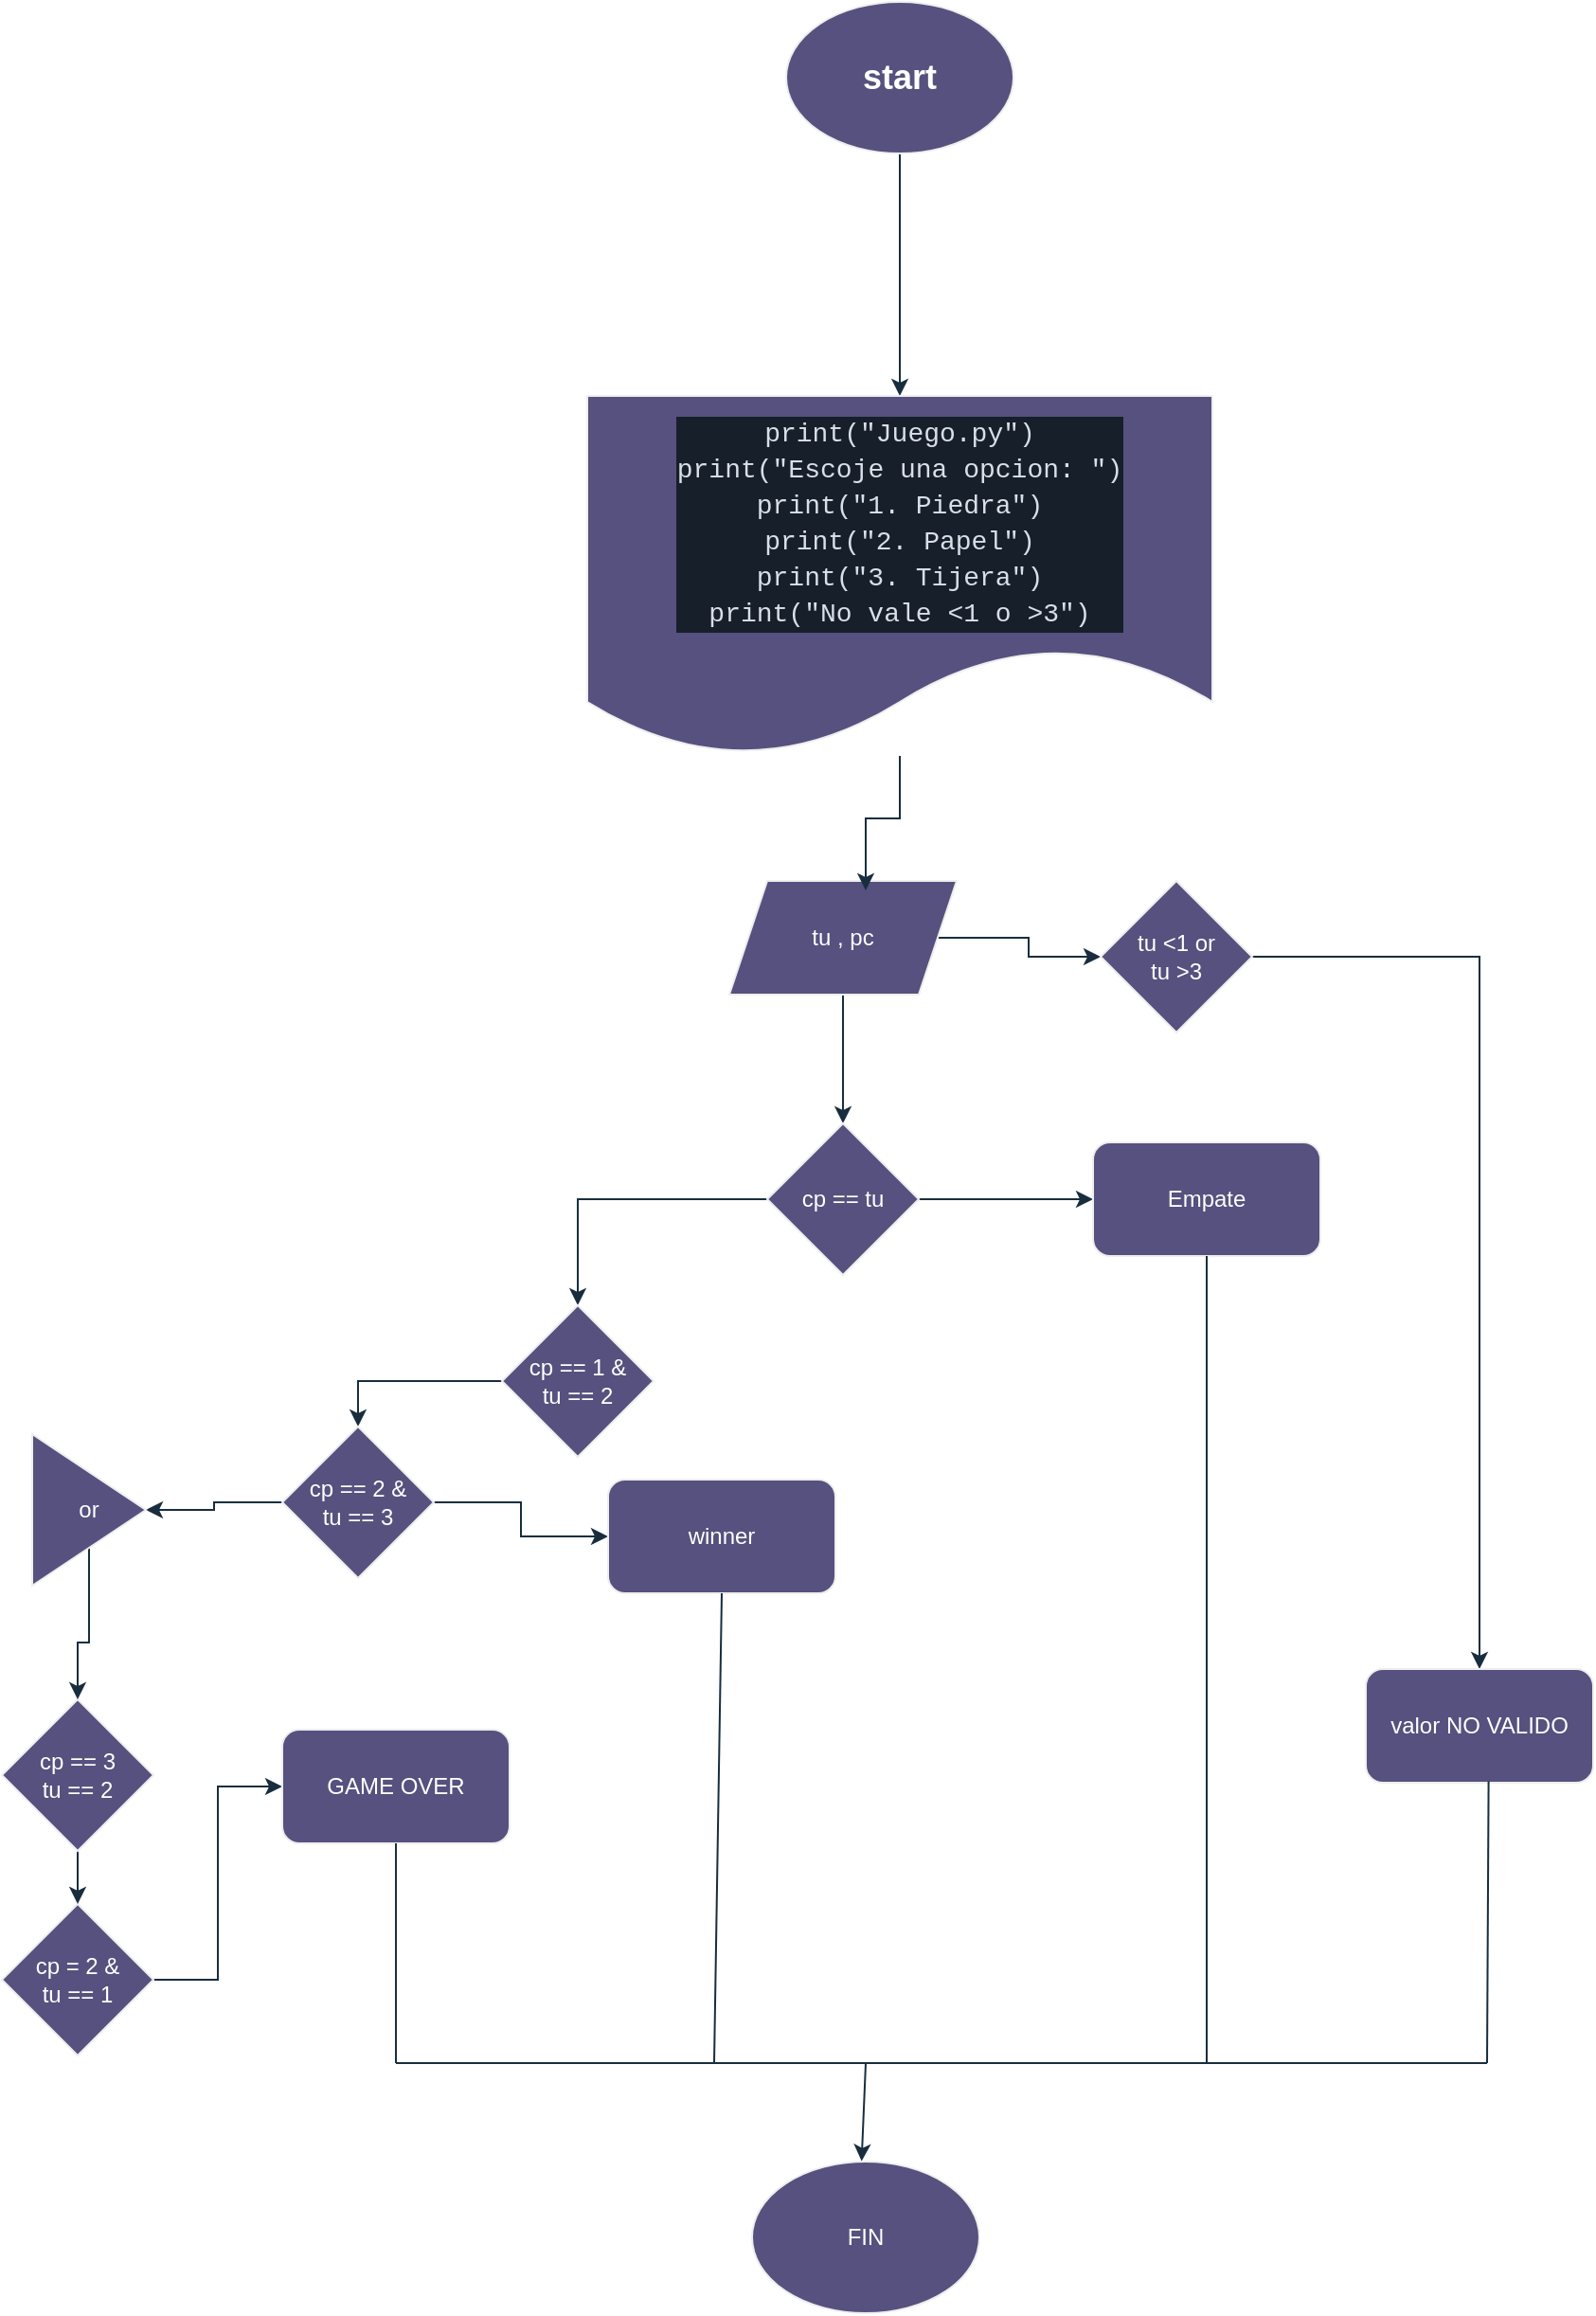 <mxfile version="26.0.9">
  <diagram id="C5RBs43oDa-KdzZeNtuy" name="Page-1">
    <mxGraphModel dx="1354" dy="806" grid="1" gridSize="4" guides="1" tooltips="1" connect="1" arrows="1" fold="1" page="1" pageScale="1" pageWidth="3300" pageHeight="4681" background="none" math="0" shadow="0">
      <root>
        <mxCell id="WIyWlLk6GJQsqaUBKTNV-0" />
        <mxCell id="WIyWlLk6GJQsqaUBKTNV-1" parent="WIyWlLk6GJQsqaUBKTNV-0" />
        <mxCell id="oZaSaE7AI_0BtDsV-UUJ-3" style="edgeStyle=orthogonalEdgeStyle;rounded=0;orthogonalLoop=1;jettySize=auto;html=1;entryX=0.5;entryY=0;entryDx=0;entryDy=0;labelBackgroundColor=none;strokeColor=#182E3E;fontColor=default;" edge="1" parent="WIyWlLk6GJQsqaUBKTNV-1" source="oZaSaE7AI_0BtDsV-UUJ-0" target="oZaSaE7AI_0BtDsV-UUJ-2">
          <mxGeometry relative="1" as="geometry" />
        </mxCell>
        <mxCell id="oZaSaE7AI_0BtDsV-UUJ-0" value="&lt;h2&gt;start&lt;/h2&gt;" style="ellipse;whiteSpace=wrap;html=1;fillColor=#56517E;strokeColor=#EEEEEE;labelBackgroundColor=none;fontColor=#FFFFFF;" vertex="1" parent="WIyWlLk6GJQsqaUBKTNV-1">
          <mxGeometry x="1530" y="108" width="120" height="80" as="geometry" />
        </mxCell>
        <mxCell id="oZaSaE7AI_0BtDsV-UUJ-6" style="edgeStyle=orthogonalEdgeStyle;rounded=0;orthogonalLoop=1;jettySize=auto;html=1;labelBackgroundColor=none;strokeColor=#182E3E;fontColor=default;" edge="1" parent="WIyWlLk6GJQsqaUBKTNV-1" source="oZaSaE7AI_0BtDsV-UUJ-1" target="oZaSaE7AI_0BtDsV-UUJ-5">
          <mxGeometry relative="1" as="geometry" />
        </mxCell>
        <mxCell id="oZaSaE7AI_0BtDsV-UUJ-46" style="edgeStyle=orthogonalEdgeStyle;rounded=0;orthogonalLoop=1;jettySize=auto;html=1;strokeColor=#182E3E;" edge="1" parent="WIyWlLk6GJQsqaUBKTNV-1" source="oZaSaE7AI_0BtDsV-UUJ-1" target="oZaSaE7AI_0BtDsV-UUJ-45">
          <mxGeometry relative="1" as="geometry" />
        </mxCell>
        <mxCell id="oZaSaE7AI_0BtDsV-UUJ-1" value="tu , pc" style="shape=parallelogram;perimeter=parallelogramPerimeter;whiteSpace=wrap;html=1;fixedSize=1;fillColor=#56517E;fontColor=#FFFFFF;strokeColor=#EEEEEE;labelBackgroundColor=none;" vertex="1" parent="WIyWlLk6GJQsqaUBKTNV-1">
          <mxGeometry x="1500" y="572" width="120" height="60" as="geometry" />
        </mxCell>
        <mxCell id="oZaSaE7AI_0BtDsV-UUJ-2" value="&lt;div style=&quot;color: rgb(217, 223, 231); background-color: rgb(23, 31, 43); font-family: &amp;quot;Victor Mono Thin&amp;quot;, Consolas, &amp;quot;Courier New&amp;quot;, monospace; font-size: 14px; line-height: 19px; white-space: pre;&quot;&gt;&lt;div&gt;print(&quot;Juego.py&quot;)&lt;/div&gt;&lt;div&gt;print(&quot;Escoje una opcion: &quot;)&lt;/div&gt;&lt;div&gt;print(&quot;1. Piedra&quot;)&lt;/div&gt;&lt;div&gt;print(&quot;2. Papel&quot;)&lt;/div&gt;&lt;div&gt;print(&quot;3. Tijera&quot;)&lt;/div&gt;&lt;div&gt;print(&quot;No vale &amp;lt;1 o &amp;gt;3&quot;)&lt;/div&gt;&lt;/div&gt;" style="shape=document;whiteSpace=wrap;html=1;boundedLbl=1;fillColor=#56517E;strokeColor=#EEEEEE;labelBackgroundColor=none;fontColor=#FFFFFF;" vertex="1" parent="WIyWlLk6GJQsqaUBKTNV-1">
          <mxGeometry x="1425" y="316" width="330" height="190" as="geometry" />
        </mxCell>
        <mxCell id="oZaSaE7AI_0BtDsV-UUJ-4" style="edgeStyle=orthogonalEdgeStyle;rounded=0;orthogonalLoop=1;jettySize=auto;html=1;entryX=0.6;entryY=0.083;entryDx=0;entryDy=0;entryPerimeter=0;labelBackgroundColor=none;strokeColor=#182E3E;fontColor=default;" edge="1" parent="WIyWlLk6GJQsqaUBKTNV-1" source="oZaSaE7AI_0BtDsV-UUJ-2" target="oZaSaE7AI_0BtDsV-UUJ-1">
          <mxGeometry relative="1" as="geometry" />
        </mxCell>
        <mxCell id="oZaSaE7AI_0BtDsV-UUJ-12" style="edgeStyle=orthogonalEdgeStyle;rounded=0;orthogonalLoop=1;jettySize=auto;html=1;labelBackgroundColor=none;strokeColor=#182E3E;fontColor=default;" edge="1" parent="WIyWlLk6GJQsqaUBKTNV-1" source="oZaSaE7AI_0BtDsV-UUJ-5" target="oZaSaE7AI_0BtDsV-UUJ-9">
          <mxGeometry relative="1" as="geometry" />
        </mxCell>
        <mxCell id="oZaSaE7AI_0BtDsV-UUJ-28" style="edgeStyle=orthogonalEdgeStyle;rounded=0;orthogonalLoop=1;jettySize=auto;html=1;entryX=0.5;entryY=0;entryDx=0;entryDy=0;strokeColor=#182E3E;" edge="1" parent="WIyWlLk6GJQsqaUBKTNV-1" source="oZaSaE7AI_0BtDsV-UUJ-5" target="oZaSaE7AI_0BtDsV-UUJ-16">
          <mxGeometry relative="1" as="geometry" />
        </mxCell>
        <mxCell id="oZaSaE7AI_0BtDsV-UUJ-5" value="cp == tu" style="rhombus;whiteSpace=wrap;html=1;labelBackgroundColor=none;fillColor=#56517E;strokeColor=#EEEEEE;fontColor=#FFFFFF;" vertex="1" parent="WIyWlLk6GJQsqaUBKTNV-1">
          <mxGeometry x="1520" y="700" width="80" height="80" as="geometry" />
        </mxCell>
        <mxCell id="oZaSaE7AI_0BtDsV-UUJ-9" value="Empate" style="rounded=1;whiteSpace=wrap;html=1;labelBackgroundColor=none;fillColor=#56517E;strokeColor=#EEEEEE;fontColor=#FFFFFF;" vertex="1" parent="WIyWlLk6GJQsqaUBKTNV-1">
          <mxGeometry x="1692" y="710" width="120" height="60" as="geometry" />
        </mxCell>
        <mxCell id="oZaSaE7AI_0BtDsV-UUJ-13" value="FIN" style="ellipse;whiteSpace=wrap;html=1;labelBackgroundColor=none;fillColor=#56517E;strokeColor=#EEEEEE;fontColor=#FFFFFF;" vertex="1" parent="WIyWlLk6GJQsqaUBKTNV-1">
          <mxGeometry x="1512" y="1248" width="120" height="80" as="geometry" />
        </mxCell>
        <mxCell id="oZaSaE7AI_0BtDsV-UUJ-19" style="edgeStyle=orthogonalEdgeStyle;rounded=0;orthogonalLoop=1;jettySize=auto;html=1;entryX=0.5;entryY=0;entryDx=0;entryDy=0;strokeColor=#182E3E;" edge="1" parent="WIyWlLk6GJQsqaUBKTNV-1" source="oZaSaE7AI_0BtDsV-UUJ-16" target="oZaSaE7AI_0BtDsV-UUJ-18">
          <mxGeometry relative="1" as="geometry" />
        </mxCell>
        <mxCell id="oZaSaE7AI_0BtDsV-UUJ-16" value="cp == 1 &amp;amp;&lt;div&gt;tu == 2&lt;/div&gt;" style="rhombus;whiteSpace=wrap;html=1;strokeColor=#EEEEEE;fontColor=#FFFFFF;fillColor=#56517E;" vertex="1" parent="WIyWlLk6GJQsqaUBKTNV-1">
          <mxGeometry x="1380" y="796" width="80" height="80" as="geometry" />
        </mxCell>
        <mxCell id="oZaSaE7AI_0BtDsV-UUJ-23" style="edgeStyle=orthogonalEdgeStyle;rounded=0;orthogonalLoop=1;jettySize=auto;html=1;entryX=0;entryY=0.5;entryDx=0;entryDy=0;strokeColor=#182E3E;" edge="1" parent="WIyWlLk6GJQsqaUBKTNV-1" source="oZaSaE7AI_0BtDsV-UUJ-18" target="oZaSaE7AI_0BtDsV-UUJ-22">
          <mxGeometry relative="1" as="geometry" />
        </mxCell>
        <mxCell id="oZaSaE7AI_0BtDsV-UUJ-35" style="edgeStyle=orthogonalEdgeStyle;rounded=0;orthogonalLoop=1;jettySize=auto;html=1;strokeColor=#182E3E;" edge="1" parent="WIyWlLk6GJQsqaUBKTNV-1" source="oZaSaE7AI_0BtDsV-UUJ-18" target="oZaSaE7AI_0BtDsV-UUJ-34">
          <mxGeometry relative="1" as="geometry" />
        </mxCell>
        <mxCell id="oZaSaE7AI_0BtDsV-UUJ-18" value="cp == 2 &amp;amp;&lt;div&gt;tu == 3&lt;/div&gt;" style="rhombus;whiteSpace=wrap;html=1;strokeColor=#EEEEEE;fontColor=#FFFFFF;fillColor=#56517E;" vertex="1" parent="WIyWlLk6GJQsqaUBKTNV-1">
          <mxGeometry x="1264" y="860" width="80" height="80" as="geometry" />
        </mxCell>
        <mxCell id="oZaSaE7AI_0BtDsV-UUJ-22" value="winner" style="rounded=1;whiteSpace=wrap;html=1;strokeColor=#EEEEEE;fontColor=#FFFFFF;fillColor=#56517E;" vertex="1" parent="WIyWlLk6GJQsqaUBKTNV-1">
          <mxGeometry x="1436" y="888" width="120" height="60" as="geometry" />
        </mxCell>
        <mxCell id="oZaSaE7AI_0BtDsV-UUJ-39" style="edgeStyle=orthogonalEdgeStyle;rounded=0;orthogonalLoop=1;jettySize=auto;html=1;entryX=0;entryY=0.5;entryDx=0;entryDy=0;strokeColor=#182E3E;" edge="1" parent="WIyWlLk6GJQsqaUBKTNV-1" source="oZaSaE7AI_0BtDsV-UUJ-30" target="oZaSaE7AI_0BtDsV-UUJ-38">
          <mxGeometry relative="1" as="geometry" />
        </mxCell>
        <mxCell id="oZaSaE7AI_0BtDsV-UUJ-30" value="cp = 2 &amp;amp;&lt;div&gt;tu == 1&lt;/div&gt;" style="rhombus;whiteSpace=wrap;html=1;strokeColor=#EEEEEE;fontColor=#FFFFFF;fillColor=#56517E;" vertex="1" parent="WIyWlLk6GJQsqaUBKTNV-1">
          <mxGeometry x="1116" y="1112" width="80" height="80" as="geometry" />
        </mxCell>
        <mxCell id="oZaSaE7AI_0BtDsV-UUJ-37" style="edgeStyle=orthogonalEdgeStyle;rounded=0;orthogonalLoop=1;jettySize=auto;html=1;strokeColor=#182E3E;" edge="1" parent="WIyWlLk6GJQsqaUBKTNV-1" source="oZaSaE7AI_0BtDsV-UUJ-31" target="oZaSaE7AI_0BtDsV-UUJ-30">
          <mxGeometry relative="1" as="geometry" />
        </mxCell>
        <mxCell id="oZaSaE7AI_0BtDsV-UUJ-31" value="cp == 3&lt;div&gt;tu == 2&lt;/div&gt;" style="rhombus;whiteSpace=wrap;html=1;strokeColor=#EEEEEE;fontColor=#FFFFFF;fillColor=#56517E;" vertex="1" parent="WIyWlLk6GJQsqaUBKTNV-1">
          <mxGeometry x="1116" y="1004" width="80" height="80" as="geometry" />
        </mxCell>
        <mxCell id="oZaSaE7AI_0BtDsV-UUJ-36" style="edgeStyle=orthogonalEdgeStyle;rounded=0;orthogonalLoop=1;jettySize=auto;html=1;entryX=0.5;entryY=0;entryDx=0;entryDy=0;strokeColor=#182E3E;" edge="1" parent="WIyWlLk6GJQsqaUBKTNV-1" source="oZaSaE7AI_0BtDsV-UUJ-34" target="oZaSaE7AI_0BtDsV-UUJ-31">
          <mxGeometry relative="1" as="geometry" />
        </mxCell>
        <mxCell id="oZaSaE7AI_0BtDsV-UUJ-34" value="or" style="triangle;whiteSpace=wrap;html=1;strokeColor=#EEEEEE;fontColor=#FFFFFF;fillColor=#56517E;" vertex="1" parent="WIyWlLk6GJQsqaUBKTNV-1">
          <mxGeometry x="1132" y="864" width="60" height="80" as="geometry" />
        </mxCell>
        <mxCell id="oZaSaE7AI_0BtDsV-UUJ-38" value="GAME OVER" style="rounded=1;whiteSpace=wrap;html=1;strokeColor=#EEEEEE;fontColor=#FFFFFF;fillColor=#56517E;" vertex="1" parent="WIyWlLk6GJQsqaUBKTNV-1">
          <mxGeometry x="1264" y="1020" width="120" height="60" as="geometry" />
        </mxCell>
        <mxCell id="oZaSaE7AI_0BtDsV-UUJ-40" value="" style="endArrow=none;html=1;rounded=0;strokeColor=#182E3E;entryX=0.5;entryY=1;entryDx=0;entryDy=0;" edge="1" parent="WIyWlLk6GJQsqaUBKTNV-1" target="oZaSaE7AI_0BtDsV-UUJ-38">
          <mxGeometry width="50" height="50" relative="1" as="geometry">
            <mxPoint x="1324" y="1196" as="sourcePoint" />
            <mxPoint x="1334" y="1028" as="targetPoint" />
          </mxGeometry>
        </mxCell>
        <mxCell id="oZaSaE7AI_0BtDsV-UUJ-41" value="" style="endArrow=none;html=1;rounded=0;strokeColor=#182E3E;entryX=0.5;entryY=1;entryDx=0;entryDy=0;" edge="1" parent="WIyWlLk6GJQsqaUBKTNV-1" target="oZaSaE7AI_0BtDsV-UUJ-9">
          <mxGeometry width="50" height="50" relative="1" as="geometry">
            <mxPoint x="1752" y="1196" as="sourcePoint" />
            <mxPoint x="1774" y="920" as="targetPoint" />
          </mxGeometry>
        </mxCell>
        <mxCell id="oZaSaE7AI_0BtDsV-UUJ-42" value="" style="endArrow=none;html=1;rounded=0;strokeColor=#182E3E;entryX=0.5;entryY=1;entryDx=0;entryDy=0;" edge="1" parent="WIyWlLk6GJQsqaUBKTNV-1" target="oZaSaE7AI_0BtDsV-UUJ-22">
          <mxGeometry width="50" height="50" relative="1" as="geometry">
            <mxPoint x="1492" y="1196" as="sourcePoint" />
            <mxPoint x="1522" y="1068" as="targetPoint" />
          </mxGeometry>
        </mxCell>
        <mxCell id="oZaSaE7AI_0BtDsV-UUJ-43" value="" style="endArrow=none;html=1;rounded=0;strokeColor=#182E3E;" edge="1" parent="WIyWlLk6GJQsqaUBKTNV-1">
          <mxGeometry width="50" height="50" relative="1" as="geometry">
            <mxPoint x="1324" y="1196" as="sourcePoint" />
            <mxPoint x="1752" y="1196" as="targetPoint" />
          </mxGeometry>
        </mxCell>
        <mxCell id="oZaSaE7AI_0BtDsV-UUJ-44" value="" style="endArrow=classic;html=1;rounded=0;strokeColor=#182E3E;entryX=0.482;entryY=-0.003;entryDx=0;entryDy=0;entryPerimeter=0;" edge="1" parent="WIyWlLk6GJQsqaUBKTNV-1" target="oZaSaE7AI_0BtDsV-UUJ-13">
          <mxGeometry width="50" height="50" relative="1" as="geometry">
            <mxPoint x="1572" y="1196" as="sourcePoint" />
            <mxPoint x="1594" y="1212" as="targetPoint" />
          </mxGeometry>
        </mxCell>
        <mxCell id="oZaSaE7AI_0BtDsV-UUJ-49" style="edgeStyle=orthogonalEdgeStyle;rounded=0;orthogonalLoop=1;jettySize=auto;html=1;entryX=0.5;entryY=0;entryDx=0;entryDy=0;strokeColor=#182E3E;" edge="1" parent="WIyWlLk6GJQsqaUBKTNV-1" source="oZaSaE7AI_0BtDsV-UUJ-45" target="oZaSaE7AI_0BtDsV-UUJ-48">
          <mxGeometry relative="1" as="geometry" />
        </mxCell>
        <mxCell id="oZaSaE7AI_0BtDsV-UUJ-45" value="tu &amp;lt;1 or&lt;div&gt;tu &amp;gt;3&lt;/div&gt;" style="rhombus;whiteSpace=wrap;html=1;strokeColor=#EEEEEE;fontColor=#FFFFFF;fillColor=#56517E;" vertex="1" parent="WIyWlLk6GJQsqaUBKTNV-1">
          <mxGeometry x="1696" y="572" width="80" height="80" as="geometry" />
        </mxCell>
        <mxCell id="oZaSaE7AI_0BtDsV-UUJ-48" value="valor NO VALIDO" style="rounded=1;whiteSpace=wrap;html=1;strokeColor=#EEEEEE;fontColor=#FFFFFF;fillColor=#56517E;" vertex="1" parent="WIyWlLk6GJQsqaUBKTNV-1">
          <mxGeometry x="1836" y="988" width="120" height="60" as="geometry" />
        </mxCell>
        <mxCell id="oZaSaE7AI_0BtDsV-UUJ-50" value="" style="endArrow=none;html=1;rounded=0;strokeColor=#182E3E;" edge="1" parent="WIyWlLk6GJQsqaUBKTNV-1">
          <mxGeometry width="50" height="50" relative="1" as="geometry">
            <mxPoint x="1748" y="1196" as="sourcePoint" />
            <mxPoint x="1900" y="1196" as="targetPoint" />
          </mxGeometry>
        </mxCell>
        <mxCell id="oZaSaE7AI_0BtDsV-UUJ-52" value="" style="endArrow=none;html=1;rounded=0;strokeColor=#182E3E;entryX=0.54;entryY=0.987;entryDx=0;entryDy=0;entryPerimeter=0;" edge="1" parent="WIyWlLk6GJQsqaUBKTNV-1" target="oZaSaE7AI_0BtDsV-UUJ-48">
          <mxGeometry width="50" height="50" relative="1" as="geometry">
            <mxPoint x="1900" y="1196" as="sourcePoint" />
            <mxPoint x="1918" y="1068" as="targetPoint" />
          </mxGeometry>
        </mxCell>
      </root>
    </mxGraphModel>
  </diagram>
</mxfile>
